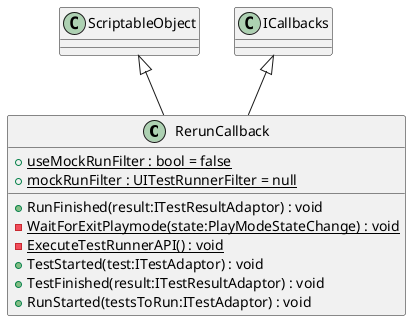 @startuml
class RerunCallback {
    + {static} useMockRunFilter : bool = false
    + {static} mockRunFilter : UITestRunnerFilter = null
    + RunFinished(result:ITestResultAdaptor) : void
    - {static} WaitForExitPlaymode(state:PlayModeStateChange) : void
    - {static} ExecuteTestRunnerAPI() : void
    + TestStarted(test:ITestAdaptor) : void
    + TestFinished(result:ITestResultAdaptor) : void
    + RunStarted(testsToRun:ITestAdaptor) : void
}
ScriptableObject <|-- RerunCallback
ICallbacks <|-- RerunCallback
@enduml
